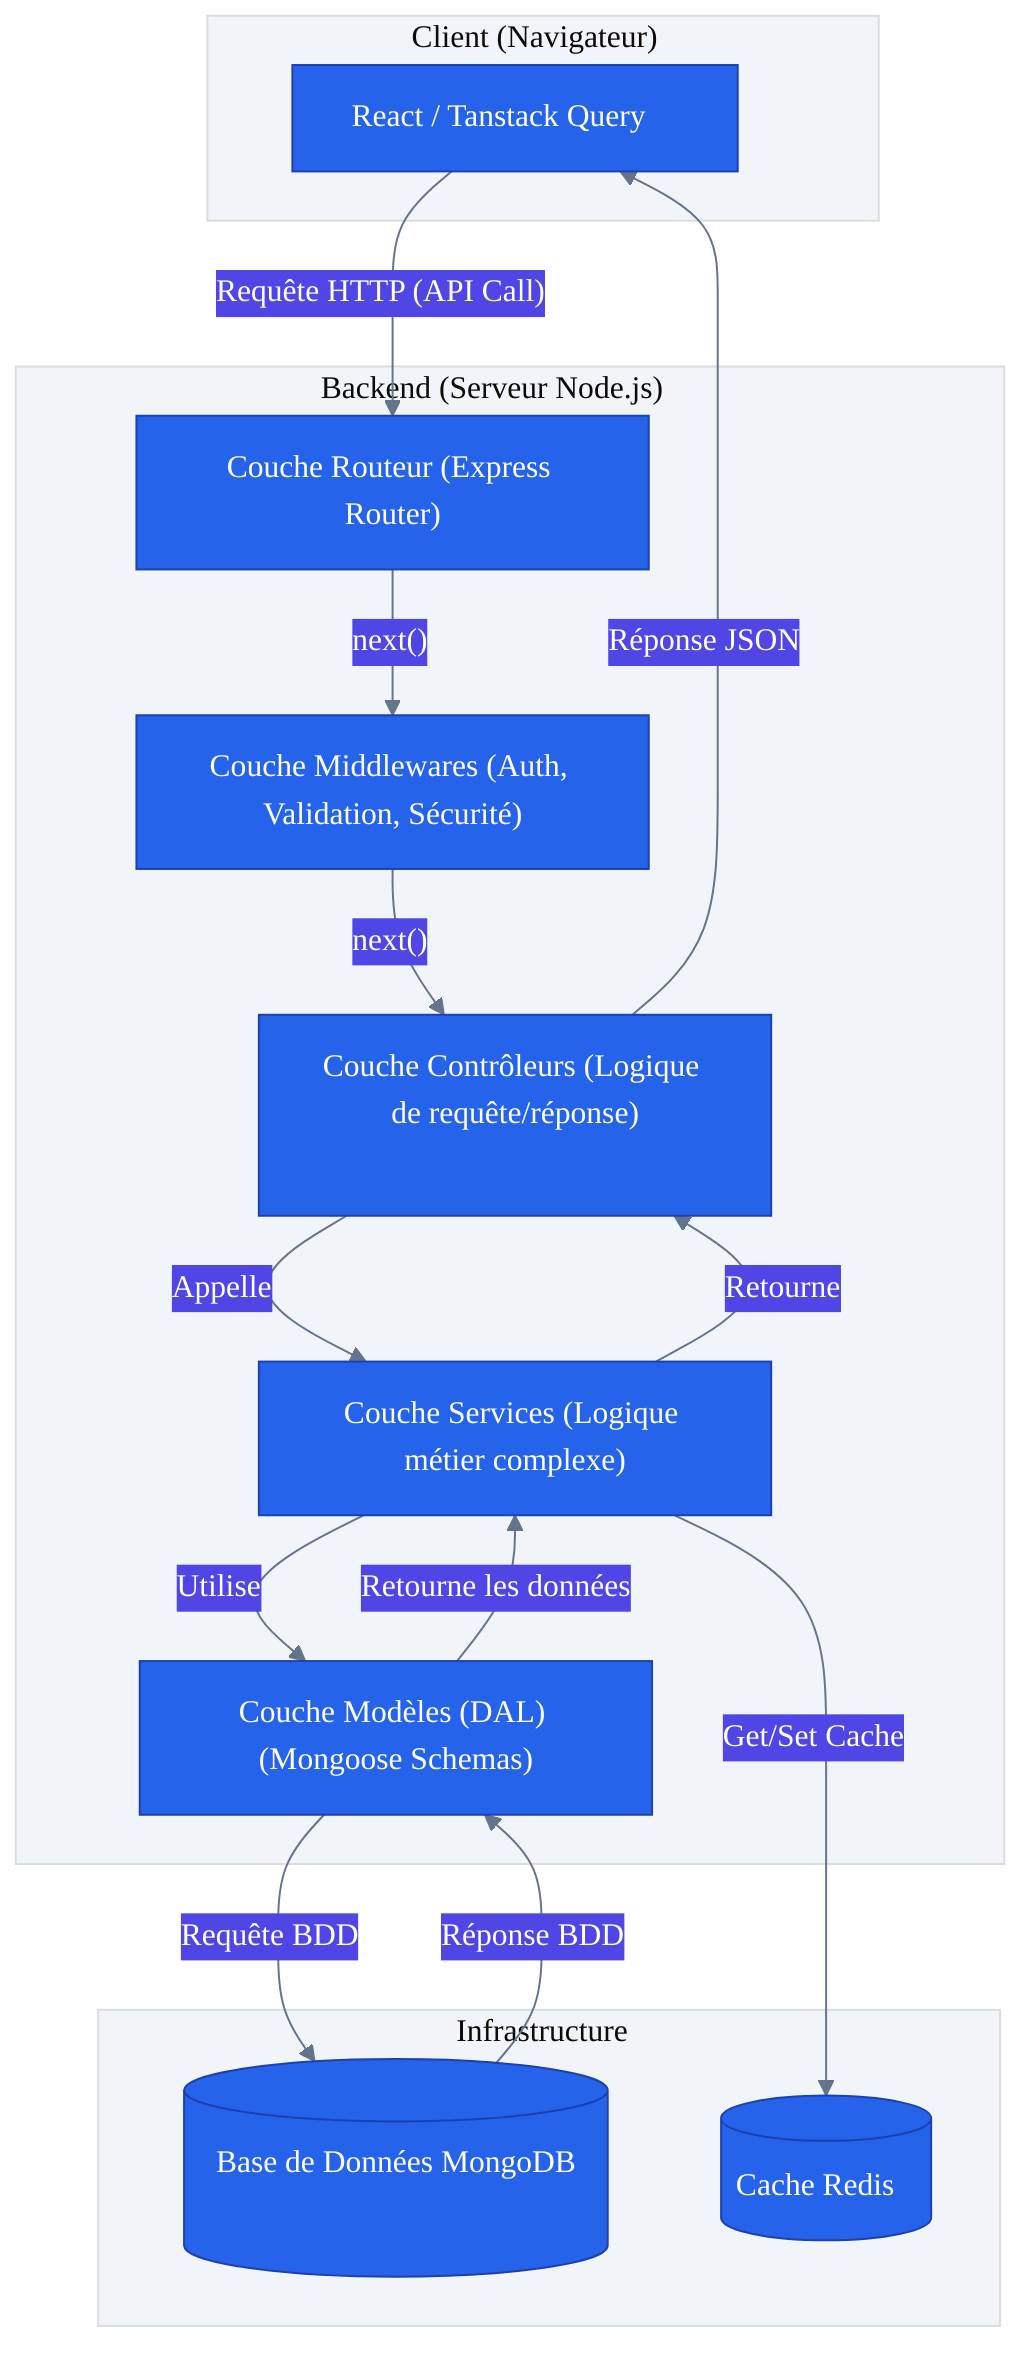 %%{
    init: {
        'theme': 'base',
        'themeVariables': {
            'primaryColor': '#2563eb',
            'primaryTextColor': '#ffffff',
            'primaryBorderColor': '#1e40af',
            'lineColor': '#64748b',
            'secondaryColor': '#4f46e5',
            'tertiaryColor': '#f1f5f9',
            'fontFamily': 'system-ui',
            'fontSize': '16px'
        }
    }
}%%

flowchart TD
    subgraph "Client (Navigateur)"
        UI["React / Tanstack Query"]
    end

    subgraph "Backend (Serveur Node.js)"
        ROUTER["Couche Routeur (Express Router)"]
        MIDDLEWARES["Couche Middlewares (Auth, Validation, Sécurité)"]
        CONTROLLERS["Couche Contrôleurs (Logique de requête/réponse)"]
        SERVICES["Couche Services (Logique métier complexe)"]
        MODELS["Couche Modèles (DAL) (Mongoose Schemas)"]
    end

    subgraph "Infrastructure"
        DB[(Base de Données MongoDB)]
        CACHE[(Cache Redis)]
    end

    UI -- "Requête HTTP (API Call)" --> ROUTER
    ROUTER -- "next()" --> MIDDLEWARES
    MIDDLEWARES -- "next()" --> CONTROLLERS
    CONTROLLERS -- "Appelle" --> SERVICES
    SERVICES -- "Utilise" --> MODELS
    MODELS -- "Requête BDD" --> DB
    DB -- "Réponse BDD" --> MODELS
    MODELS -- "Retourne les données" --> SERVICES
    SERVICES -- "Retourne" --> CONTROLLERS
    CONTROLLERS -- "Réponse JSON" --> UI

    %% Cache
    SERVICES -- "Get/Set Cache" --> CACHE
